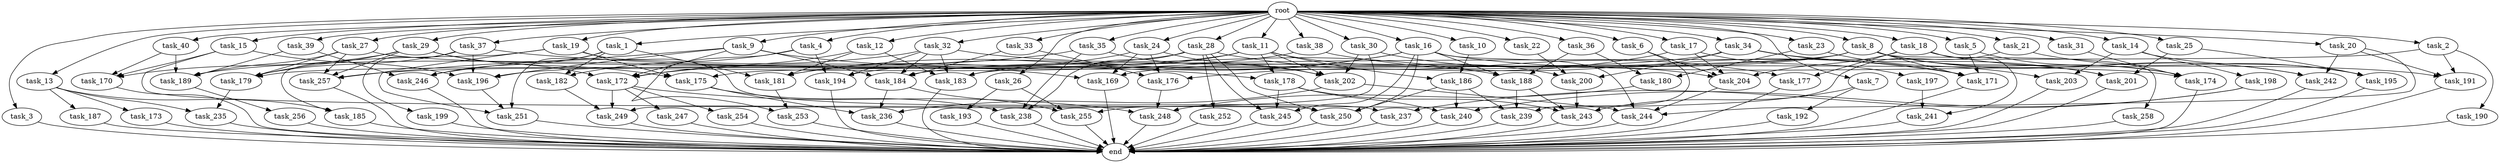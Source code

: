 digraph G {
  root [size="0.000000"];
  task_11 [size="1024.000000"];
  task_239 [size="764504178688.000000"];
  task_256 [size="77309411328.000000"];
  task_185 [size="627065225216.000000"];
  task_2 [size="1024.000000"];
  task_21 [size="1024.000000"];
  task_193 [size="77309411328.000000"];
  task_23 [size="1024.000000"];
  task_35 [size="1024.000000"];
  task_1 [size="1024.000000"];
  task_254 [size="34359738368.000000"];
  task_33 [size="1024.000000"];
  task_176 [size="944892805120.000000"];
  task_14 [size="1024.000000"];
  task_246 [size="867583393792.000000"];
  task_178 [size="171798691840.000000"];
  task_3 [size="1024.000000"];
  task_249 [size="970662608896.000000"];
  task_236 [size="1692217114624.000000"];
  task_196 [size="618475290624.000000"];
  task_187 [size="549755813888.000000"];
  task_203 [size="730144440320.000000"];
  task_28 [size="1024.000000"];
  task_201 [size="1606317768704.000000"];
  task_257 [size="1486058684416.000000"];
  task_22 [size="1024.000000"];
  task_242 [size="1279900254208.000000"];
  task_5 [size="1024.000000"];
  task_171 [size="1408749273088.000000"];
  task_179 [size="1932735283200.000000"];
  task_173 [size="549755813888.000000"];
  end [size="0.000000"];
  task_183 [size="755914244096.000000"];
  task_9 [size="1024.000000"];
  task_244 [size="1700807049216.000000"];
  task_250 [size="1030792151040.000000"];
  task_27 [size="1024.000000"];
  task_238 [size="1417339207680.000000"];
  task_258 [size="695784701952.000000"];
  task_20 [size="1024.000000"];
  task_182 [size="730144440320.000000"];
  task_199 [size="137438953472.000000"];
  task_37 [size="1024.000000"];
  task_245 [size="721554505728.000000"];
  task_194 [size="1108101562368.000000"];
  task_169 [size="1425929142272.000000"];
  task_30 [size="1024.000000"];
  task_247 [size="34359738368.000000"];
  task_204 [size="1262720385024.000000"];
  task_198 [size="34359738368.000000"];
  task_252 [size="137438953472.000000"];
  task_40 [size="1024.000000"];
  task_186 [size="68719476736.000000"];
  task_200 [size="386547056640.000000"];
  task_251 [size="463856467968.000000"];
  task_172 [size="1314259992576.000000"];
  task_175 [size="1322849927168.000000"];
  task_202 [size="953482739712.000000"];
  task_8 [size="1024.000000"];
  task_191 [size="1133871366144.000000"];
  task_188 [size="1236950581248.000000"];
  task_24 [size="1024.000000"];
  task_31 [size="1024.000000"];
  task_12 [size="1024.000000"];
  task_32 [size="1024.000000"];
  task_189 [size="1039382085632.000000"];
  task_195 [size="1279900254208.000000"];
  task_255 [size="764504178688.000000"];
  task_243 [size="412316860416.000000"];
  task_29 [size="1024.000000"];
  task_241 [size="764504178688.000000"];
  task_10 [size="1024.000000"];
  task_34 [size="1024.000000"];
  task_192 [size="34359738368.000000"];
  task_4 [size="1024.000000"];
  task_13 [size="1024.000000"];
  task_36 [size="1024.000000"];
  task_170 [size="618475290624.000000"];
  task_235 [size="1099511627776.000000"];
  task_16 [size="1024.000000"];
  task_181 [size="1314259992576.000000"];
  task_15 [size="1024.000000"];
  task_39 [size="1024.000000"];
  task_174 [size="2525440770048.000000"];
  task_253 [size="498216206336.000000"];
  task_248 [size="532575944704.000000"];
  task_18 [size="1024.000000"];
  task_26 [size="1024.000000"];
  task_180 [size="1245540515840.000000"];
  task_25 [size="1024.000000"];
  task_19 [size="1024.000000"];
  task_197 [size="214748364800.000000"];
  task_38 [size="1024.000000"];
  task_184 [size="970662608896.000000"];
  task_17 [size="1024.000000"];
  task_190 [size="549755813888.000000"];
  task_237 [size="773094113280.000000"];
  task_240 [size="1039382085632.000000"];
  task_6 [size="1024.000000"];
  task_7 [size="1024.000000"];
  task_177 [size="687194767360.000000"];

  root -> task_11 [size="1.000000"];
  root -> task_28 [size="1.000000"];
  root -> task_10 [size="1.000000"];
  root -> task_20 [size="1.000000"];
  root -> task_2 [size="1.000000"];
  root -> task_4 [size="1.000000"];
  root -> task_13 [size="1.000000"];
  root -> task_39 [size="1.000000"];
  root -> task_21 [size="1.000000"];
  root -> task_40 [size="1.000000"];
  root -> task_16 [size="1.000000"];
  root -> task_22 [size="1.000000"];
  root -> task_15 [size="1.000000"];
  root -> task_36 [size="1.000000"];
  root -> task_33 [size="1.000000"];
  root -> task_1 [size="1.000000"];
  root -> task_5 [size="1.000000"];
  root -> task_14 [size="1.000000"];
  root -> task_18 [size="1.000000"];
  root -> task_26 [size="1.000000"];
  root -> task_6 [size="1.000000"];
  root -> task_25 [size="1.000000"];
  root -> task_24 [size="1.000000"];
  root -> task_9 [size="1.000000"];
  root -> task_23 [size="1.000000"];
  root -> task_3 [size="1.000000"];
  root -> task_19 [size="1.000000"];
  root -> task_27 [size="1.000000"];
  root -> task_35 [size="1.000000"];
  root -> task_38 [size="1.000000"];
  root -> task_17 [size="1.000000"];
  root -> task_31 [size="1.000000"];
  root -> task_12 [size="1.000000"];
  root -> task_32 [size="1.000000"];
  root -> task_34 [size="1.000000"];
  root -> task_37 [size="1.000000"];
  root -> task_30 [size="1.000000"];
  root -> task_8 [size="1.000000"];
  root -> task_7 [size="1.000000"];
  root -> task_29 [size="1.000000"];
  task_11 -> task_186 [size="33554432.000000"];
  task_11 -> task_183 [size="33554432.000000"];
  task_11 -> task_178 [size="33554432.000000"];
  task_11 -> task_200 [size="33554432.000000"];
  task_11 -> task_189 [size="33554432.000000"];
  task_11 -> task_202 [size="33554432.000000"];
  task_239 -> end [size="1.000000"];
  task_256 -> end [size="1.000000"];
  task_185 -> end [size="1.000000"];
  task_2 -> task_191 [size="536870912.000000"];
  task_2 -> task_183 [size="536870912.000000"];
  task_2 -> task_190 [size="536870912.000000"];
  task_21 -> task_255 [size="536870912.000000"];
  task_21 -> task_195 [size="536870912.000000"];
  task_193 -> end [size="1.000000"];
  task_23 -> task_203 [size="679477248.000000"];
  task_23 -> task_180 [size="679477248.000000"];
  task_35 -> task_172 [size="411041792.000000"];
  task_35 -> task_238 [size="411041792.000000"];
  task_35 -> task_202 [size="411041792.000000"];
  task_1 -> task_251 [size="301989888.000000"];
  task_1 -> task_181 [size="301989888.000000"];
  task_1 -> task_246 [size="301989888.000000"];
  task_1 -> task_182 [size="301989888.000000"];
  task_254 -> end [size="1.000000"];
  task_33 -> task_176 [size="301989888.000000"];
  task_33 -> task_184 [size="301989888.000000"];
  task_176 -> task_248 [size="411041792.000000"];
  task_14 -> task_203 [size="33554432.000000"];
  task_14 -> task_195 [size="33554432.000000"];
  task_14 -> task_198 [size="33554432.000000"];
  task_246 -> end [size="1.000000"];
  task_178 -> task_245 [size="33554432.000000"];
  task_178 -> task_243 [size="33554432.000000"];
  task_178 -> task_240 [size="33554432.000000"];
  task_3 -> end [size="1.000000"];
  task_249 -> end [size="1.000000"];
  task_236 -> end [size="1.000000"];
  task_196 -> task_251 [size="75497472.000000"];
  task_187 -> end [size="1.000000"];
  task_203 -> end [size="1.000000"];
  task_28 -> task_250 [size="134217728.000000"];
  task_28 -> task_238 [size="134217728.000000"];
  task_28 -> task_177 [size="134217728.000000"];
  task_28 -> task_252 [size="134217728.000000"];
  task_28 -> task_196 [size="134217728.000000"];
  task_28 -> task_245 [size="134217728.000000"];
  task_201 -> end [size="1.000000"];
  task_257 -> end [size="1.000000"];
  task_22 -> task_200 [size="134217728.000000"];
  task_242 -> end [size="1.000000"];
  task_5 -> task_171 [size="411041792.000000"];
  task_5 -> task_174 [size="411041792.000000"];
  task_171 -> end [size="1.000000"];
  task_179 -> task_235 [size="536870912.000000"];
  task_173 -> end [size="1.000000"];
  task_183 -> end [size="1.000000"];
  task_9 -> task_172 [size="301989888.000000"];
  task_9 -> task_196 [size="301989888.000000"];
  task_9 -> task_169 [size="301989888.000000"];
  task_9 -> task_257 [size="301989888.000000"];
  task_9 -> task_184 [size="301989888.000000"];
  task_244 -> end [size="1.000000"];
  task_250 -> end [size="1.000000"];
  task_27 -> task_179 [size="536870912.000000"];
  task_27 -> task_189 [size="536870912.000000"];
  task_27 -> task_174 [size="536870912.000000"];
  task_27 -> task_257 [size="536870912.000000"];
  task_238 -> end [size="1.000000"];
  task_258 -> end [size="1.000000"];
  task_20 -> task_191 [size="33554432.000000"];
  task_20 -> task_242 [size="33554432.000000"];
  task_20 -> task_244 [size="33554432.000000"];
  task_182 -> task_249 [size="838860800.000000"];
  task_199 -> end [size="1.000000"];
  task_37 -> task_179 [size="134217728.000000"];
  task_37 -> task_196 [size="134217728.000000"];
  task_37 -> task_178 [size="134217728.000000"];
  task_37 -> task_199 [size="134217728.000000"];
  task_245 -> end [size="1.000000"];
  task_194 -> end [size="1.000000"];
  task_169 -> end [size="1.000000"];
  task_30 -> task_204 [size="75497472.000000"];
  task_30 -> task_202 [size="75497472.000000"];
  task_30 -> task_249 [size="75497472.000000"];
  task_247 -> end [size="1.000000"];
  task_204 -> task_244 [size="411041792.000000"];
  task_198 -> task_237 [size="679477248.000000"];
  task_198 -> task_240 [size="679477248.000000"];
  task_252 -> end [size="1.000000"];
  task_40 -> task_170 [size="33554432.000000"];
  task_40 -> task_189 [size="33554432.000000"];
  task_186 -> task_250 [size="301989888.000000"];
  task_186 -> task_239 [size="301989888.000000"];
  task_186 -> task_240 [size="301989888.000000"];
  task_200 -> task_243 [size="301989888.000000"];
  task_251 -> end [size="1.000000"];
  task_172 -> task_247 [size="33554432.000000"];
  task_172 -> task_249 [size="33554432.000000"];
  task_172 -> task_254 [size="33554432.000000"];
  task_172 -> task_248 [size="33554432.000000"];
  task_175 -> task_238 [size="838860800.000000"];
  task_175 -> task_236 [size="838860800.000000"];
  task_202 -> task_244 [size="679477248.000000"];
  task_202 -> task_236 [size="679477248.000000"];
  task_8 -> task_179 [size="679477248.000000"];
  task_8 -> task_242 [size="679477248.000000"];
  task_8 -> task_258 [size="679477248.000000"];
  task_8 -> task_174 [size="679477248.000000"];
  task_8 -> task_201 [size="679477248.000000"];
  task_8 -> task_175 [size="679477248.000000"];
  task_8 -> task_169 [size="679477248.000000"];
  task_8 -> task_171 [size="679477248.000000"];
  task_191 -> end [size="1.000000"];
  task_188 -> task_239 [size="33554432.000000"];
  task_188 -> task_243 [size="33554432.000000"];
  task_24 -> task_181 [size="411041792.000000"];
  task_24 -> task_202 [size="411041792.000000"];
  task_24 -> task_169 [size="411041792.000000"];
  task_24 -> task_176 [size="411041792.000000"];
  task_31 -> task_174 [size="838860800.000000"];
  task_12 -> task_172 [size="33554432.000000"];
  task_12 -> task_181 [size="33554432.000000"];
  task_12 -> task_183 [size="33554432.000000"];
  task_32 -> task_188 [size="134217728.000000"];
  task_32 -> task_183 [size="134217728.000000"];
  task_32 -> task_194 [size="134217728.000000"];
  task_32 -> task_246 [size="134217728.000000"];
  task_32 -> task_184 [size="134217728.000000"];
  task_189 -> task_256 [size="75497472.000000"];
  task_195 -> end [size="1.000000"];
  task_255 -> end [size="1.000000"];
  task_243 -> end [size="1.000000"];
  task_29 -> task_172 [size="536870912.000000"];
  task_29 -> task_175 [size="536870912.000000"];
  task_29 -> task_170 [size="536870912.000000"];
  task_29 -> task_179 [size="536870912.000000"];
  task_29 -> task_257 [size="536870912.000000"];
  task_241 -> end [size="1.000000"];
  task_10 -> task_186 [size="33554432.000000"];
  task_34 -> task_171 [size="209715200.000000"];
  task_34 -> task_200 [size="209715200.000000"];
  task_34 -> task_201 [size="209715200.000000"];
  task_34 -> task_184 [size="209715200.000000"];
  task_192 -> end [size="1.000000"];
  task_4 -> task_194 [size="411041792.000000"];
  task_4 -> task_253 [size="411041792.000000"];
  task_4 -> task_182 [size="411041792.000000"];
  task_13 -> task_235 [size="536870912.000000"];
  task_13 -> task_173 [size="536870912.000000"];
  task_13 -> task_185 [size="536870912.000000"];
  task_13 -> task_187 [size="536870912.000000"];
  task_36 -> task_180 [size="536870912.000000"];
  task_36 -> task_188 [size="536870912.000000"];
  task_170 -> end [size="1.000000"];
  task_235 -> end [size="1.000000"];
  task_16 -> task_191 [size="536870912.000000"];
  task_16 -> task_244 [size="536870912.000000"];
  task_16 -> task_181 [size="536870912.000000"];
  task_16 -> task_194 [size="536870912.000000"];
  task_16 -> task_250 [size="536870912.000000"];
  task_16 -> task_245 [size="536870912.000000"];
  task_16 -> task_188 [size="536870912.000000"];
  task_181 -> task_253 [size="75497472.000000"];
  task_15 -> task_250 [size="33554432.000000"];
  task_15 -> task_196 [size="33554432.000000"];
  task_15 -> task_170 [size="33554432.000000"];
  task_39 -> task_246 [size="411041792.000000"];
  task_39 -> task_189 [size="411041792.000000"];
  task_174 -> end [size="1.000000"];
  task_253 -> end [size="1.000000"];
  task_248 -> end [size="1.000000"];
  task_18 -> task_242 [size="536870912.000000"];
  task_18 -> task_241 [size="536870912.000000"];
  task_18 -> task_204 [size="536870912.000000"];
  task_18 -> task_177 [size="536870912.000000"];
  task_26 -> task_193 [size="75497472.000000"];
  task_26 -> task_255 [size="75497472.000000"];
  task_180 -> task_248 [size="75497472.000000"];
  task_25 -> task_195 [size="679477248.000000"];
  task_25 -> task_201 [size="679477248.000000"];
  task_19 -> task_175 [size="75497472.000000"];
  task_19 -> task_185 [size="75497472.000000"];
  task_19 -> task_237 [size="75497472.000000"];
  task_19 -> task_251 [size="75497472.000000"];
  task_197 -> task_241 [size="209715200.000000"];
  task_38 -> task_171 [size="75497472.000000"];
  task_38 -> task_257 [size="75497472.000000"];
  task_184 -> task_255 [size="134217728.000000"];
  task_184 -> task_236 [size="134217728.000000"];
  task_17 -> task_176 [size="209715200.000000"];
  task_17 -> task_204 [size="209715200.000000"];
  task_17 -> task_197 [size="209715200.000000"];
  task_190 -> end [size="1.000000"];
  task_237 -> end [size="1.000000"];
  task_240 -> end [size="1.000000"];
  task_6 -> task_239 [size="411041792.000000"];
  task_6 -> task_204 [size="411041792.000000"];
  task_7 -> task_243 [size="33554432.000000"];
  task_7 -> task_192 [size="33554432.000000"];
  task_177 -> end [size="1.000000"];
}
